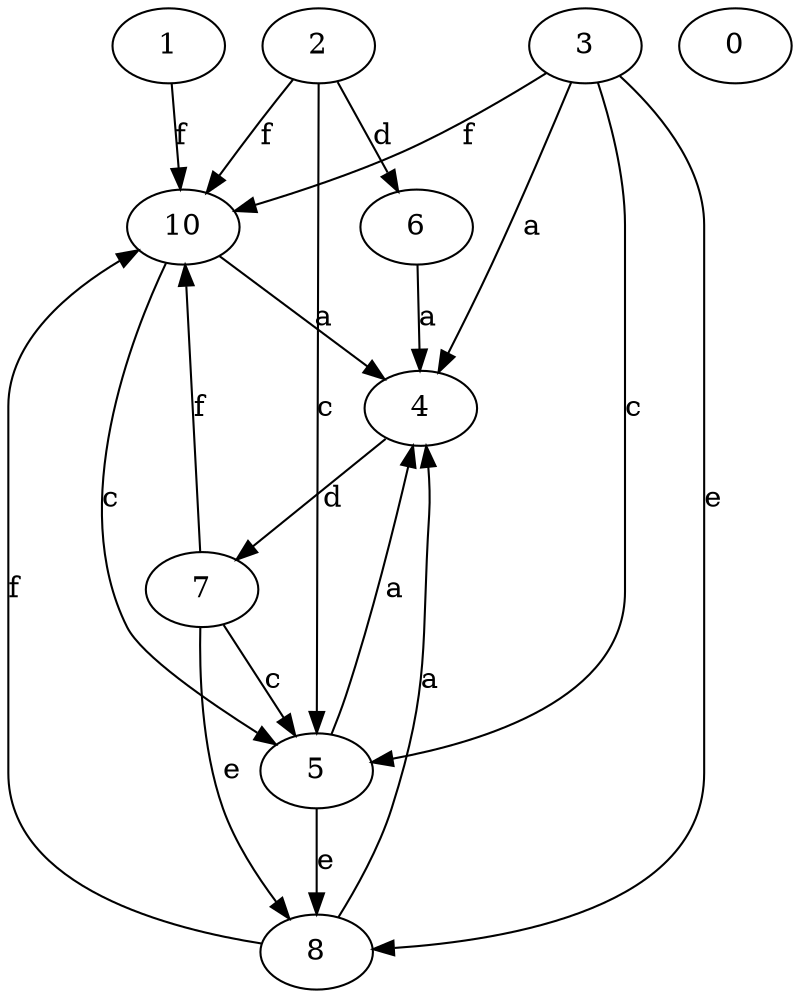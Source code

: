strict digraph  {
1;
0;
2;
3;
4;
5;
6;
7;
8;
10;
1 -> 10  [label=f];
2 -> 5  [label=c];
2 -> 6  [label=d];
2 -> 10  [label=f];
3 -> 4  [label=a];
3 -> 5  [label=c];
3 -> 8  [label=e];
3 -> 10  [label=f];
4 -> 7  [label=d];
5 -> 4  [label=a];
5 -> 8  [label=e];
6 -> 4  [label=a];
7 -> 5  [label=c];
7 -> 8  [label=e];
7 -> 10  [label=f];
8 -> 4  [label=a];
8 -> 10  [label=f];
10 -> 4  [label=a];
10 -> 5  [label=c];
}
